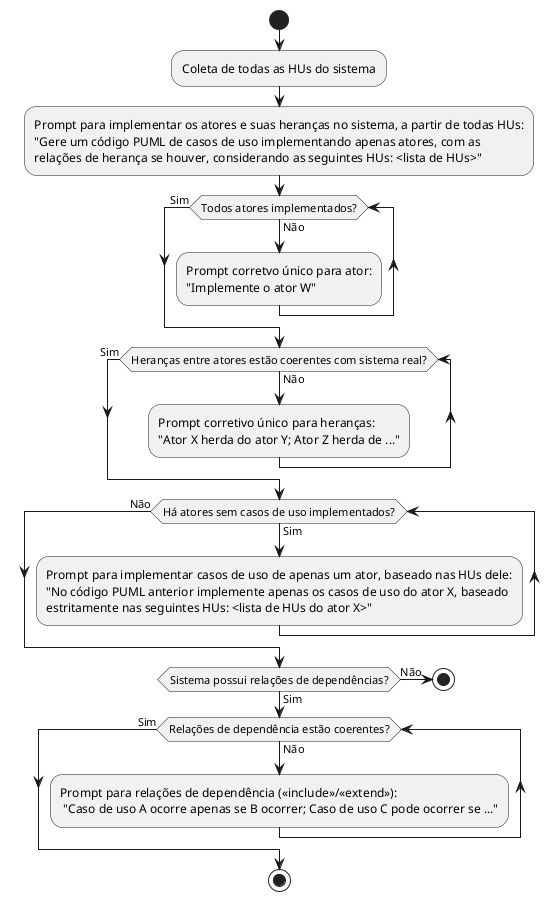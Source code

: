 @startuml diagAtividades-etapa3-casoUso

skinparam linetype ortho
skinparam shadowing false
skinparam monochrome true

start

:Coleta de todas as HUs do sistema;
:Prompt para implementar os atores e suas heranças no sistema, a partir de todas HUs:\n"Gere um código PUML de casos de uso implementando apenas atores, com as\nrelações de herança se houver, considerando as seguintes HUs: <lista de HUs>";

while (Todos atores implementados?) is (Não)
  :Prompt corretvo único para ator:\n"Implemente o ator W";
endwhile (Sim)

' Loop: coerência das heranças
while (Heranças entre atores estão coerentes com sistema real?) is (Não)
  :Prompt corretivo único para heranças:\n"Ator X herda do ator Y; Ator Z herda de ...";
endwhile (Sim)

' Implementação dos casos de uso por ator
while (Há atores sem casos de uso implementados?) is (Sim)
  :Prompt para implementar casos de uso de apenas um ator, baseado nas HUs dele:\n"No código PUML anterior implemente apenas os casos de uso do ator X, baseado\nestritamente nas seguintes HUs: <lista de HUs do ator X>";
endwhile (Não)

if (Sistema possui relações de dependências?) then (Sim)
  
  while(Relações de dependência estão coerentes?) is (Não)
    :Prompt para relações de dependência («include»/«extend»):\n "Caso de uso A ocorre apenas se B ocorrer; Caso de uso C pode ocorrer se ...";
  endwhile (Sim)
  stop
else (Não)
  stop

@enduml